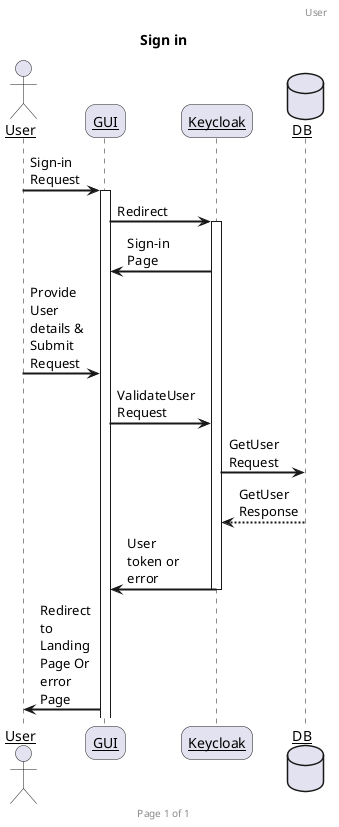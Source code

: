 
@startuml
header User
footer Page %page% of %lastpage%
title Sign in
skinparam sequenceArrowThickness 2
skinparam roundcorner 20
skinparam maxmessagesize 60
skinparam sequenceParticipant underline

actor User
participant "GUI" as Gui
participant "Keycloak" as Keycloak
database DB

User -> Gui: Sign-in Request
activate Gui
Gui -> Keycloak: Redirect
activate Keycloak
Keycloak -> Gui: Sign-in Page
User -> Gui: Provide User details & Submit Request
Gui -> Keycloak: ValidateUser Request
Keycloak -> DB: GetUser Request
DB --> Keycloak: GetUser Response
Keycloak -> Gui: User token or error 
deactivate Keycloak
Gui -> User: Redirect to Landing Page Or error Page
@enduml